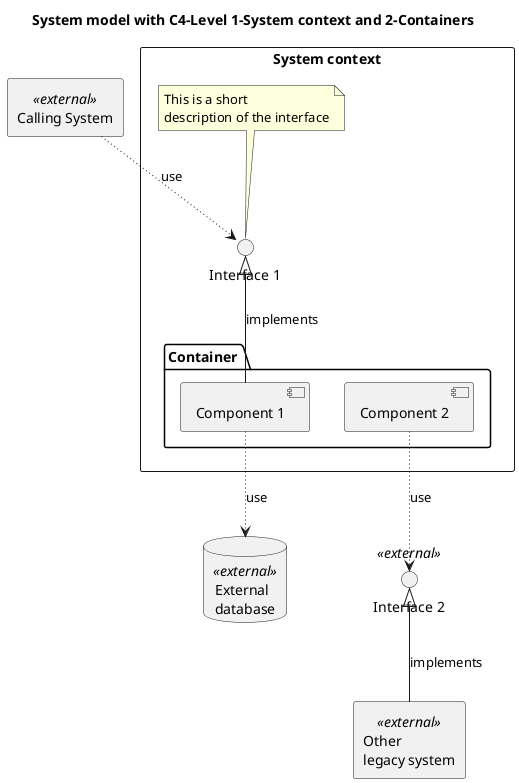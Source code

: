 @startuml Systemmodel

title "System model with C4-Level 1-System context and 2-Containers"

' Definition of objects
rectangle "System context" {

    package "Container " {
        [Component 1]
        [Component 2]
    }
    interface "Interface 1" as IF1
    note top of IF1
        This is a short
        description of the interface
    end note
}

agent "Calling System" as No2<<external>>
agent "Other\nlegacy system" as LegacySystem<<external>>
database "External\ndatabase" as eDB<<external>>
interface "Interface 2" as IF2 <<external>>

IF1 <|-- [Component 1] : implements
IF2 <|-- LegacySystem : implements
No2 ~~> IF1 : use

[Component 1] ~~> eDB : use
[Component 2] ~~> IF2 : use
@enduml